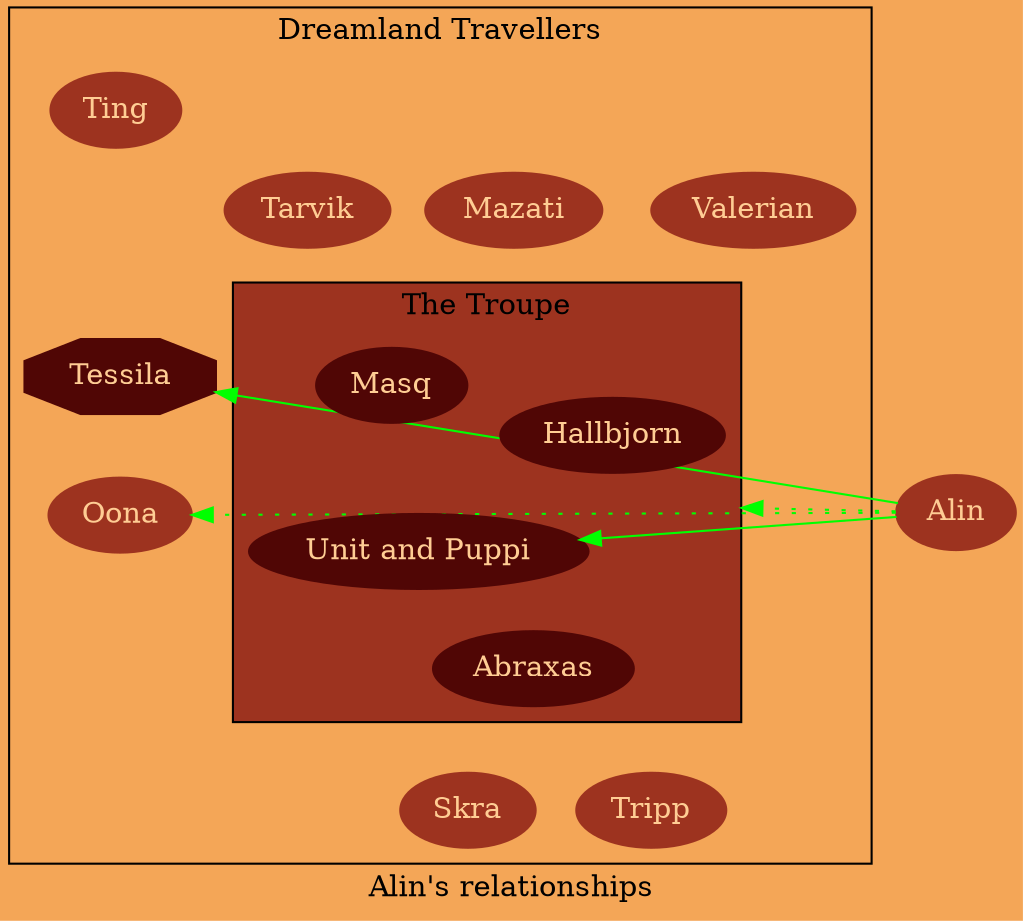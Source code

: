 digraph ♥ {
layout=fdp
label = "Alin's relationships"
bgcolor="#f4a657"
node [style = filled, color="#9d331f", fontcolor="#ffcd94"];

    alin [label="Alin"]
subgraph cluster0 {
    tessila [label="Tessila", shape="polygon",sides=8, color="#500605"]
    mazati [label="Mazati"]
    oona [label="Oona"]
    ting [label="Ting"]
    skra [label="Skra"]
    tarvik [label="Tarvik"]
    tripp [label="Tripp"]
    valerian [label="Valerian"]
    label="Dreamland Travellers"

    subgraph cluster1 { 
	    node [style = filled, color="#500605", fontcolor="#ffcd94"];
	    bgcolor="#9d331f"
        label="The Troupe"

        abraxas [label="Abraxas"]
        masq [label="Masq"]
        hallbjorn [label="Hallbjorn"]
        unit [label="Unit and Puppi"]
        }

}
alin -> {unit,tessila} [color="green"] 
alin -> {cluster1,oona} [color="green",style="dotted"]


    

}